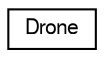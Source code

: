 digraph "Graficzna hierarchia klas"
{
 // LATEX_PDF_SIZE
  edge [fontname="FreeSans",fontsize="10",labelfontname="FreeSans",labelfontsize="10"];
  node [fontname="FreeSans",fontsize="10",shape=record];
  rankdir="LR";
  Node0 [label="Drone",height=0.2,width=0.4,color="black", fillcolor="white", style="filled",URL="$a00072.html",tooltip="Klasa definiująca drona."];
}
